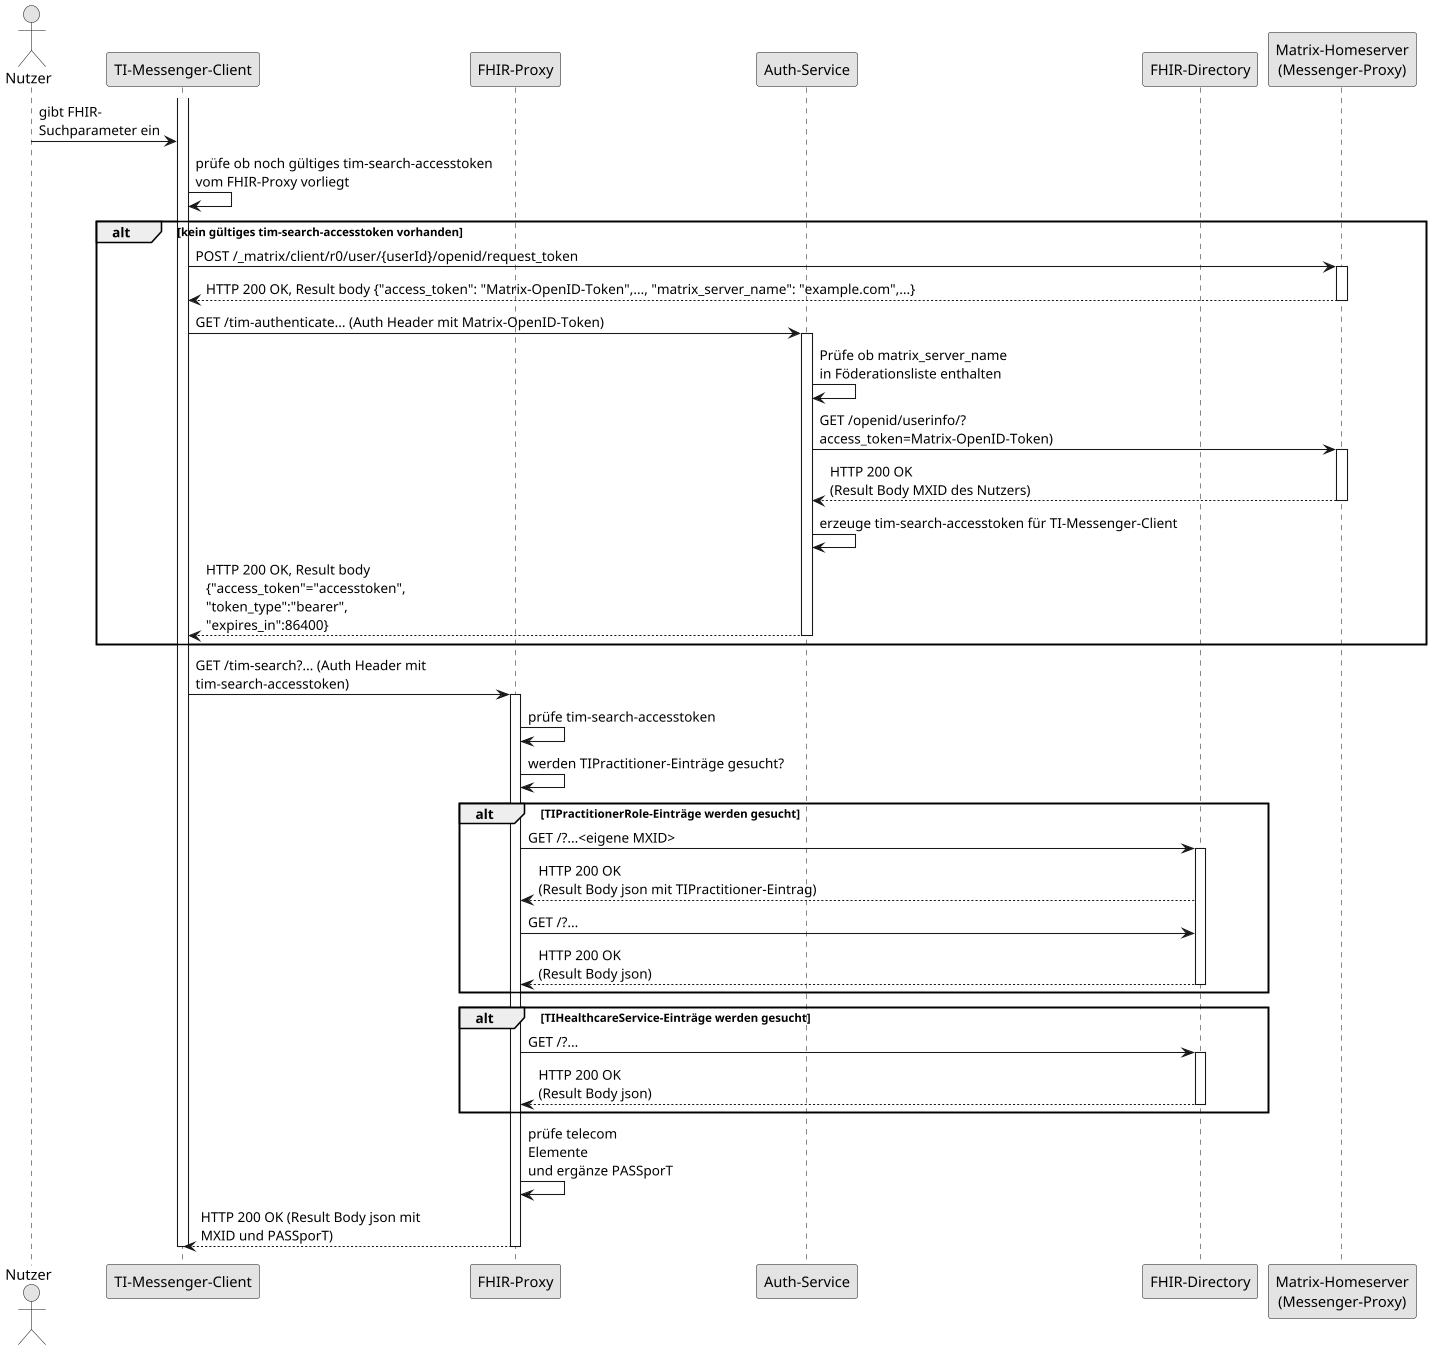 @startuml
skinparam dpi 100
skinparam WrapWidth 200
skinparam monochrome true

'title "FHIR-Directory, Sequenzdiagram tim-search'
actor Nutzer
participant cl as "TI-Messenger-Client"
participant fp as "FHIR-Proxy"
participant au as "Auth-Service"
participant fd as "FHIR-Directory"
participant hs as "Matrix-Homeserver\n(Messenger-Proxy)"
activate cl
Nutzer -> cl:gibt FHIR-\nSuchparameter ein
cl -> cl: prüfe ob noch gültiges tim-search-accesstoken\nvom FHIR-Proxy vorliegt
alt kein gültiges tim-search-accesstoken vorhanden
cl -> hs: POST /_matrix/client/r0/user/{userId}/openid/request_token
activate hs
hs --> cl: HTTP 200 OK, Result body {"access_token": "Matrix-OpenID-Token",..., "matrix_server_name": "example.com",...}
deactivate hs
cl -> au: GET /tim-authenticate... (Auth Header mit Matrix-OpenID-Token)
activate au
au -> au: Prüfe ob matrix_server_name\nin Föderationsliste enthalten
au -> hs: GET /openid/userinfo/?\naccess_token=Matrix-OpenID-Token)
activate hs
hs --> au: HTTP 200 OK\n(Result Body MXID des Nutzers)
deactivate hs
au -> au: erzeuge tim-search-accesstoken für TI-Messenger-Client
au --> cl: HTTP 200 OK, Result body\n{"access_token"="accesstoken",\n"token_type":"bearer",\n"expires_in":86400}
deactivate au
end
cl -> fp: GET /tim-search?... (Auth Header mit\ntim-search-accesstoken)
activate fp
fp -> fp: prüfe tim-search-accesstoken
fp -> fp: werden TIPractitioner-Einträge gesucht?
alt TIPractitionerRole-Einträge werden gesucht
fp -> fd: GET /?...<eigene MXID>
activate fd
fd --> fp: HTTP 200 OK\n(Result Body json mit TIPractitioner-Eintrag)
fp -> fd: GET /?...
fd --> fp: HTTP 200 OK\n(Result Body json)
deactivate fd
end
alt TIHealthcareService-Einträge werden gesucht
fp -> fd: GET /?...
activate fd
fd --> fp: HTTP 200 OK\n(Result Body json)
deactivate fd
end
fp -> fp: prüfe telecom\nElemente\nund ergänze PASSporT
fp --> cl: HTTP 200 OK (Result Body json mit\nMXID und PASSporT)
deactivate fp
deactivate cl
@enduml

